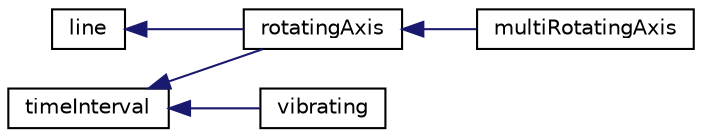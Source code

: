 digraph "Graphical Class Hierarchy"
{
 // LATEX_PDF_SIZE
  edge [fontname="Helvetica",fontsize="10",labelfontname="Helvetica",labelfontsize="10"];
  node [fontname="Helvetica",fontsize="10",shape=record];
  rankdir="LR";
  Node312 [label="line",height=0.2,width=0.4,color="black", fillcolor="white", style="filled",URL="$classpFlow_1_1line.html",tooltip=" "];
  Node312 -> Node1 [dir="back",color="midnightblue",fontsize="10",style="solid",fontname="Helvetica"];
  Node1 [label="rotatingAxis",height=0.2,width=0.4,color="black", fillcolor="white", style="filled",URL="$classpFlow_1_1rotatingAxis.html",tooltip="An axis which rotates around itself at specified speed."];
  Node1 -> Node2 [dir="back",color="midnightblue",fontsize="10",style="solid",fontname="Helvetica"];
  Node2 [label="multiRotatingAxis",height=0.2,width=0.4,color="black", fillcolor="white", style="filled",URL="$classpFlow_1_1multiRotatingAxis.html",tooltip="Defines an axis of rotation that rotates around itself and rotates around another axis."];
  Node0 [label="timeInterval",height=0.2,width=0.4,color="black", fillcolor="white", style="filled",URL="$classpFlow_1_1timeInterval.html",tooltip=" "];
  Node0 -> Node1 [dir="back",color="midnightblue",fontsize="10",style="solid",fontname="Helvetica"];
  Node0 -> Node3 [dir="back",color="midnightblue",fontsize="10",style="solid",fontname="Helvetica"];
  Node3 [label="vibrating",height=0.2,width=0.4,color="black", fillcolor="white", style="filled",URL="$classpFlow_1_1vibrating.html",tooltip="Vibrating model for a wall."];
}
